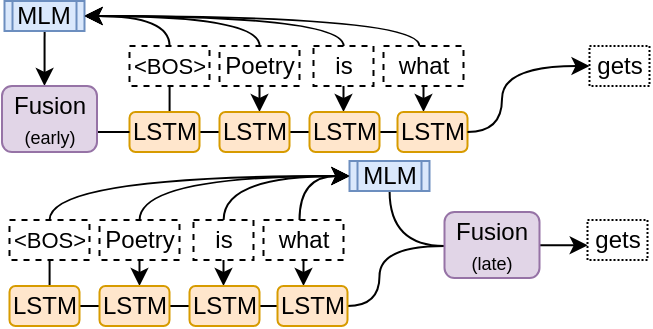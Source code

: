 <mxfile version="19.0.3" type="device"><diagram id="6K_8hrEfsngRbqh3AJzq" name="Page-1"><mxGraphModel dx="982" dy="431" grid="1" gridSize="10" guides="1" tooltips="1" connect="1" arrows="1" fold="1" page="1" pageScale="1" pageWidth="850" pageHeight="1100" math="0" shadow="0"><root><mxCell id="0"/><mxCell id="1" parent="0"/><mxCell id="-eDX5pH-ZknCTs2OCuOe-122" style="edgeStyle=orthogonalEdgeStyle;curved=1;rounded=0;orthogonalLoop=1;jettySize=auto;html=1;fontSize=11;endArrow=none;endFill=0;" parent="1" source="-eDX5pH-ZknCTs2OCuOe-144" target="-eDX5pH-ZknCTs2OCuOe-138" edge="1"><mxGeometry relative="1" as="geometry"/></mxCell><mxCell id="-eDX5pH-ZknCTs2OCuOe-123" style="edgeStyle=orthogonalEdgeStyle;rounded=0;orthogonalLoop=1;jettySize=auto;html=1;endArrow=classic;endFill=1;" parent="1" source="-eDX5pH-ZknCTs2OCuOe-125" target="-eDX5pH-ZknCTs2OCuOe-136" edge="1"><mxGeometry relative="1" as="geometry"><Array as="points"><mxPoint x="155.75" y="290"/><mxPoint x="155.75" y="290"/></Array></mxGeometry></mxCell><mxCell id="-eDX5pH-ZknCTs2OCuOe-124" style="edgeStyle=orthogonalEdgeStyle;curved=1;rounded=0;orthogonalLoop=1;jettySize=auto;html=1;entryX=0;entryY=0.5;entryDx=0;entryDy=0;endArrow=classic;endFill=1;" parent="1" source="-eDX5pH-ZknCTs2OCuOe-125" target="-eDX5pH-ZknCTs2OCuOe-134" edge="1"><mxGeometry relative="1" as="geometry"><Array as="points"><mxPoint x="158.75" y="235"/></Array></mxGeometry></mxCell><mxCell id="-eDX5pH-ZknCTs2OCuOe-125" value="Poetry" style="text;html=1;strokeColor=default;fillColor=none;align=center;verticalAlign=middle;whiteSpace=wrap;rounded=0;dashed=1;" parent="1" vertex="1"><mxGeometry x="138.75" y="257" width="40" height="20" as="geometry"/></mxCell><mxCell id="-eDX5pH-ZknCTs2OCuOe-126" style="edgeStyle=orthogonalEdgeStyle;rounded=0;orthogonalLoop=1;jettySize=auto;html=1;endArrow=classic;endFill=1;" parent="1" source="-eDX5pH-ZknCTs2OCuOe-128" target="-eDX5pH-ZknCTs2OCuOe-135" edge="1"><mxGeometry relative="1" as="geometry"><Array as="points"><mxPoint x="198.75" y="290"/><mxPoint x="198.75" y="290"/></Array></mxGeometry></mxCell><mxCell id="-eDX5pH-ZknCTs2OCuOe-127" style="edgeStyle=orthogonalEdgeStyle;curved=1;rounded=0;orthogonalLoop=1;jettySize=auto;html=1;entryX=0;entryY=0.5;entryDx=0;entryDy=0;endArrow=classic;endFill=1;" parent="1" source="-eDX5pH-ZknCTs2OCuOe-128" target="-eDX5pH-ZknCTs2OCuOe-134" edge="1"><mxGeometry relative="1" as="geometry"><Array as="points"><mxPoint x="200.75" y="235"/></Array></mxGeometry></mxCell><mxCell id="-eDX5pH-ZknCTs2OCuOe-128" value="is" style="text;html=1;strokeColor=default;fillColor=none;align=center;verticalAlign=middle;whiteSpace=wrap;rounded=0;dashed=1;" parent="1" vertex="1"><mxGeometry x="185.75" y="257" width="30" height="20" as="geometry"/></mxCell><mxCell id="-eDX5pH-ZknCTs2OCuOe-129" value="gets" style="text;html=1;strokeColor=default;fillColor=none;align=center;verticalAlign=middle;whiteSpace=wrap;rounded=0;dashed=1;dashPattern=1 1;" parent="1" vertex="1"><mxGeometry x="382.75" y="257" width="30" height="20" as="geometry"/></mxCell><mxCell id="-eDX5pH-ZknCTs2OCuOe-130" style="edgeStyle=orthogonalEdgeStyle;rounded=0;orthogonalLoop=1;jettySize=auto;html=1;endArrow=classic;endFill=1;" parent="1" source="-eDX5pH-ZknCTs2OCuOe-132" target="-eDX5pH-ZknCTs2OCuOe-138" edge="1"><mxGeometry relative="1" as="geometry"><Array as="points"><mxPoint x="238.75" y="290"/><mxPoint x="238.75" y="290"/></Array></mxGeometry></mxCell><mxCell id="-eDX5pH-ZknCTs2OCuOe-131" style="edgeStyle=orthogonalEdgeStyle;curved=1;rounded=0;orthogonalLoop=1;jettySize=auto;html=1;entryX=0;entryY=0.5;entryDx=0;entryDy=0;endArrow=classic;endFill=1;" parent="1" source="-eDX5pH-ZknCTs2OCuOe-132" target="-eDX5pH-ZknCTs2OCuOe-134" edge="1"><mxGeometry relative="1" as="geometry"><Array as="points"><mxPoint x="238.75" y="235"/></Array></mxGeometry></mxCell><mxCell id="-eDX5pH-ZknCTs2OCuOe-132" value="what" style="text;html=1;strokeColor=default;fillColor=none;align=center;verticalAlign=middle;whiteSpace=wrap;rounded=0;dashed=1;" parent="1" vertex="1"><mxGeometry x="220.75" y="257" width="40" height="20" as="geometry"/></mxCell><mxCell id="-eDX5pH-ZknCTs2OCuOe-133" style="edgeStyle=orthogonalEdgeStyle;curved=1;rounded=0;orthogonalLoop=1;jettySize=auto;html=1;endArrow=none;endFill=0;" parent="1" source="-eDX5pH-ZknCTs2OCuOe-134" target="-eDX5pH-ZknCTs2OCuOe-140" edge="1"><mxGeometry relative="1" as="geometry"><Array as="points"><mxPoint x="283.75" y="270"/></Array></mxGeometry></mxCell><mxCell id="-eDX5pH-ZknCTs2OCuOe-134" value="MLM" style="shape=process;whiteSpace=wrap;html=1;backgroundOutline=1;fillColor=#dae8fc;strokeColor=#6c8ebf;" parent="1" vertex="1"><mxGeometry x="263.75" y="227.5" width="40" height="15" as="geometry"/></mxCell><mxCell id="-eDX5pH-ZknCTs2OCuOe-135" value="LSTM" style="rounded=1;whiteSpace=wrap;html=1;fillColor=#ffe6cc;strokeColor=#d79b00;" parent="1" vertex="1"><mxGeometry x="183.75" y="290" width="35" height="20" as="geometry"/></mxCell><mxCell id="-eDX5pH-ZknCTs2OCuOe-136" value="LSTM" style="rounded=1;whiteSpace=wrap;html=1;fillColor=#ffe6cc;strokeColor=#d79b00;" parent="1" vertex="1"><mxGeometry x="138.75" y="290" width="35" height="20" as="geometry"/></mxCell><mxCell id="-eDX5pH-ZknCTs2OCuOe-137" style="edgeStyle=orthogonalEdgeStyle;rounded=0;orthogonalLoop=1;jettySize=auto;html=1;endArrow=none;endFill=0;curved=1;" parent="1" source="-eDX5pH-ZknCTs2OCuOe-138" target="-eDX5pH-ZknCTs2OCuOe-140" edge="1"><mxGeometry relative="1" as="geometry"><Array as="points"><mxPoint x="278.75" y="300"/><mxPoint x="278.75" y="270"/></Array></mxGeometry></mxCell><mxCell id="-eDX5pH-ZknCTs2OCuOe-138" value="LSTM" style="rounded=1;whiteSpace=wrap;html=1;fillColor=#ffe6cc;strokeColor=#d79b00;" parent="1" vertex="1"><mxGeometry x="227.75" y="290" width="35" height="20" as="geometry"/></mxCell><mxCell id="-eDX5pH-ZknCTs2OCuOe-168" style="edgeStyle=orthogonalEdgeStyle;curved=1;rounded=0;orthogonalLoop=1;jettySize=auto;html=1;fontSize=9;endArrow=classic;endFill=1;entryX=0.003;entryY=0.631;entryDx=0;entryDy=0;entryPerimeter=0;" parent="1" source="-eDX5pH-ZknCTs2OCuOe-140" target="-eDX5pH-ZknCTs2OCuOe-129" edge="1"><mxGeometry relative="1" as="geometry"><mxPoint x="379" y="270" as="targetPoint"/><Array as="points"><mxPoint x="379" y="270"/></Array></mxGeometry></mxCell><mxCell id="-eDX5pH-ZknCTs2OCuOe-140" value="Fusion&lt;br&gt;&lt;font style=&quot;font-size: 9px;&quot;&gt;(late)&lt;/font&gt;" style="rounded=1;whiteSpace=wrap;html=1;fillColor=#e1d5e7;strokeColor=#9673a6;" parent="1" vertex="1"><mxGeometry x="311.25" y="253" width="47.5" height="33" as="geometry"/></mxCell><mxCell id="-eDX5pH-ZknCTs2OCuOe-141" style="edgeStyle=orthogonalEdgeStyle;curved=1;rounded=0;orthogonalLoop=1;jettySize=auto;html=1;entryX=0.571;entryY=0;entryDx=0;entryDy=0;entryPerimeter=0;fontSize=11;endArrow=classic;endFill=1;" parent="1" source="-eDX5pH-ZknCTs2OCuOe-143" target="-eDX5pH-ZknCTs2OCuOe-144" edge="1"><mxGeometry relative="1" as="geometry"/></mxCell><mxCell id="-eDX5pH-ZknCTs2OCuOe-142" style="edgeStyle=orthogonalEdgeStyle;curved=1;rounded=0;orthogonalLoop=1;jettySize=auto;html=1;entryX=0;entryY=0.5;entryDx=0;entryDy=0;fontSize=11;endArrow=classic;endFill=1;" parent="1" source="-eDX5pH-ZknCTs2OCuOe-143" target="-eDX5pH-ZknCTs2OCuOe-134" edge="1"><mxGeometry relative="1" as="geometry"><Array as="points"><mxPoint x="113.75" y="235"/></Array></mxGeometry></mxCell><mxCell id="-eDX5pH-ZknCTs2OCuOe-143" value="&lt;font style=&quot;font-size: 11px;&quot;&gt;&amp;lt;BOS&amp;gt;&lt;/font&gt;" style="text;html=1;strokeColor=default;fillColor=none;align=center;verticalAlign=middle;whiteSpace=wrap;rounded=0;dashed=1;" parent="1" vertex="1"><mxGeometry x="93.75" y="257" width="40" height="20" as="geometry"/></mxCell><mxCell id="-eDX5pH-ZknCTs2OCuOe-144" value="LSTM" style="rounded=1;whiteSpace=wrap;html=1;fillColor=#ffe6cc;strokeColor=#d79b00;" parent="1" vertex="1"><mxGeometry x="93.75" y="290" width="35" height="20" as="geometry"/></mxCell><mxCell id="-eDX5pH-ZknCTs2OCuOe-169" style="edgeStyle=orthogonalEdgeStyle;curved=1;rounded=0;orthogonalLoop=1;jettySize=auto;html=1;fontSize=11;endArrow=none;endFill=0;" parent="1" source="-eDX5pH-ZknCTs2OCuOe-189" target="-eDX5pH-ZknCTs2OCuOe-184" edge="1"><mxGeometry relative="1" as="geometry"/></mxCell><mxCell id="-eDX5pH-ZknCTs2OCuOe-170" style="edgeStyle=orthogonalEdgeStyle;rounded=0;orthogonalLoop=1;jettySize=auto;html=1;endArrow=classic;endFill=1;" parent="1" source="-eDX5pH-ZknCTs2OCuOe-172" target="-eDX5pH-ZknCTs2OCuOe-183" edge="1"><mxGeometry relative="1" as="geometry"><Array as="points"><mxPoint x="215.75" y="203"/><mxPoint x="215.75" y="203"/></Array></mxGeometry></mxCell><mxCell id="-eDX5pH-ZknCTs2OCuOe-171" style="edgeStyle=orthogonalEdgeStyle;curved=1;rounded=0;orthogonalLoop=1;jettySize=auto;html=1;entryX=1;entryY=0.5;entryDx=0;entryDy=0;endArrow=classic;endFill=1;" parent="1" source="-eDX5pH-ZknCTs2OCuOe-172" target="-eDX5pH-ZknCTs2OCuOe-181" edge="1"><mxGeometry relative="1" as="geometry"><Array as="points"><mxPoint x="218.75" y="155"/></Array></mxGeometry></mxCell><mxCell id="-eDX5pH-ZknCTs2OCuOe-172" value="Poetry" style="text;html=1;strokeColor=default;fillColor=none;align=center;verticalAlign=middle;whiteSpace=wrap;rounded=0;dashed=1;" parent="1" vertex="1"><mxGeometry x="198.75" y="170" width="40" height="20" as="geometry"/></mxCell><mxCell id="-eDX5pH-ZknCTs2OCuOe-173" style="edgeStyle=orthogonalEdgeStyle;rounded=0;orthogonalLoop=1;jettySize=auto;html=1;endArrow=classic;endFill=1;" parent="1" source="-eDX5pH-ZknCTs2OCuOe-175" target="-eDX5pH-ZknCTs2OCuOe-182" edge="1"><mxGeometry relative="1" as="geometry"><Array as="points"><mxPoint x="258.75" y="203"/><mxPoint x="258.75" y="203"/></Array></mxGeometry></mxCell><mxCell id="-eDX5pH-ZknCTs2OCuOe-174" style="edgeStyle=orthogonalEdgeStyle;curved=1;rounded=0;orthogonalLoop=1;jettySize=auto;html=1;entryX=1;entryY=0.5;entryDx=0;entryDy=0;endArrow=classic;endFill=1;" parent="1" source="-eDX5pH-ZknCTs2OCuOe-175" target="-eDX5pH-ZknCTs2OCuOe-181" edge="1"><mxGeometry relative="1" as="geometry"><Array as="points"><mxPoint x="260.75" y="155"/></Array></mxGeometry></mxCell><mxCell id="-eDX5pH-ZknCTs2OCuOe-175" value="is" style="text;html=1;strokeColor=default;fillColor=none;align=center;verticalAlign=middle;whiteSpace=wrap;rounded=0;dashed=1;" parent="1" vertex="1"><mxGeometry x="245.75" y="170" width="30" height="20" as="geometry"/></mxCell><mxCell id="-eDX5pH-ZknCTs2OCuOe-176" value="gets" style="text;html=1;strokeColor=default;fillColor=none;align=center;verticalAlign=middle;whiteSpace=wrap;rounded=0;dashed=1;dashPattern=1 1;" parent="1" vertex="1"><mxGeometry x="383.75" y="170" width="30" height="20" as="geometry"/></mxCell><mxCell id="-eDX5pH-ZknCTs2OCuOe-177" style="edgeStyle=orthogonalEdgeStyle;rounded=0;orthogonalLoop=1;jettySize=auto;html=1;endArrow=classic;endFill=1;" parent="1" source="-eDX5pH-ZknCTs2OCuOe-179" target="-eDX5pH-ZknCTs2OCuOe-184" edge="1"><mxGeometry relative="1" as="geometry"><Array as="points"><mxPoint x="298.75" y="203"/><mxPoint x="298.75" y="203"/></Array></mxGeometry></mxCell><mxCell id="-eDX5pH-ZknCTs2OCuOe-178" style="edgeStyle=orthogonalEdgeStyle;curved=1;rounded=0;orthogonalLoop=1;jettySize=auto;html=1;entryX=1;entryY=0.5;entryDx=0;entryDy=0;endArrow=classic;endFill=1;" parent="1" source="-eDX5pH-ZknCTs2OCuOe-179" target="-eDX5pH-ZknCTs2OCuOe-181" edge="1"><mxGeometry relative="1" as="geometry"><Array as="points"><mxPoint x="298.75" y="155"/></Array></mxGeometry></mxCell><mxCell id="-eDX5pH-ZknCTs2OCuOe-179" value="what" style="text;html=1;strokeColor=default;fillColor=none;align=center;verticalAlign=middle;whiteSpace=wrap;rounded=0;dashed=1;" parent="1" vertex="1"><mxGeometry x="280.75" y="170" width="40" height="20" as="geometry"/></mxCell><mxCell id="-eDX5pH-ZknCTs2OCuOe-180" style="edgeStyle=orthogonalEdgeStyle;curved=1;rounded=0;orthogonalLoop=1;jettySize=auto;html=1;entryX=0.447;entryY=0;entryDx=0;entryDy=0;entryPerimeter=0;fontSize=10;endArrow=classic;endFill=1;" parent="1" source="-eDX5pH-ZknCTs2OCuOe-181" target="-eDX5pH-ZknCTs2OCuOe-191" edge="1"><mxGeometry relative="1" as="geometry"/></mxCell><mxCell id="-eDX5pH-ZknCTs2OCuOe-181" value="MLM" style="shape=process;whiteSpace=wrap;html=1;backgroundOutline=1;fillColor=#dae8fc;strokeColor=#6c8ebf;" parent="1" vertex="1"><mxGeometry x="91.25" y="147.5" width="40" height="15" as="geometry"/></mxCell><mxCell id="-eDX5pH-ZknCTs2OCuOe-182" value="LSTM" style="rounded=1;whiteSpace=wrap;html=1;fillColor=#ffe6cc;strokeColor=#d79b00;" parent="1" vertex="1"><mxGeometry x="243.75" y="203" width="35" height="20" as="geometry"/></mxCell><mxCell id="-eDX5pH-ZknCTs2OCuOe-183" value="LSTM" style="rounded=1;whiteSpace=wrap;html=1;fillColor=#ffe6cc;strokeColor=#d79b00;" parent="1" vertex="1"><mxGeometry x="198.75" y="203" width="35" height="20" as="geometry"/></mxCell><mxCell id="-eDX5pH-ZknCTs2OCuOe-184" value="LSTM" style="rounded=1;whiteSpace=wrap;html=1;fillColor=#ffe6cc;strokeColor=#d79b00;" parent="1" vertex="1"><mxGeometry x="287.75" y="203" width="35" height="20" as="geometry"/></mxCell><mxCell id="-eDX5pH-ZknCTs2OCuOe-185" style="edgeStyle=orthogonalEdgeStyle;curved=1;rounded=0;orthogonalLoop=1;jettySize=auto;html=1;endArrow=classic;endFill=1;exitX=1;exitY=0.5;exitDx=0;exitDy=0;" parent="1" source="-eDX5pH-ZknCTs2OCuOe-184" target="-eDX5pH-ZknCTs2OCuOe-176" edge="1"><mxGeometry relative="1" as="geometry"><mxPoint x="418.75" y="180" as="sourcePoint"/><Array as="points"><mxPoint x="340" y="213"/><mxPoint x="340" y="180"/></Array></mxGeometry></mxCell><mxCell id="-eDX5pH-ZknCTs2OCuOe-186" style="edgeStyle=orthogonalEdgeStyle;curved=1;rounded=0;orthogonalLoop=1;jettySize=auto;html=1;entryX=0.571;entryY=0;entryDx=0;entryDy=0;entryPerimeter=0;fontSize=11;endArrow=classic;endFill=1;" parent="1" source="-eDX5pH-ZknCTs2OCuOe-188" target="-eDX5pH-ZknCTs2OCuOe-189" edge="1"><mxGeometry relative="1" as="geometry"/></mxCell><mxCell id="-eDX5pH-ZknCTs2OCuOe-187" style="edgeStyle=orthogonalEdgeStyle;curved=1;rounded=0;orthogonalLoop=1;jettySize=auto;html=1;entryX=1;entryY=0.5;entryDx=0;entryDy=0;fontSize=11;endArrow=classic;endFill=1;" parent="1" source="-eDX5pH-ZknCTs2OCuOe-188" target="-eDX5pH-ZknCTs2OCuOe-181" edge="1"><mxGeometry relative="1" as="geometry"><Array as="points"><mxPoint x="173.75" y="155"/></Array></mxGeometry></mxCell><mxCell id="-eDX5pH-ZknCTs2OCuOe-188" value="&lt;font style=&quot;font-size: 11px;&quot;&gt;&amp;lt;BOS&amp;gt;&lt;/font&gt;" style="text;html=1;strokeColor=default;fillColor=none;align=center;verticalAlign=middle;whiteSpace=wrap;rounded=0;dashed=1;" parent="1" vertex="1"><mxGeometry x="153.75" y="170" width="40" height="20" as="geometry"/></mxCell><mxCell id="-eDX5pH-ZknCTs2OCuOe-189" value="LSTM" style="rounded=1;whiteSpace=wrap;html=1;fillColor=#ffe6cc;strokeColor=#d79b00;" parent="1" vertex="1"><mxGeometry x="153.75" y="203" width="35" height="20" as="geometry"/></mxCell><mxCell id="-eDX5pH-ZknCTs2OCuOe-190" style="edgeStyle=orthogonalEdgeStyle;curved=1;rounded=0;orthogonalLoop=1;jettySize=auto;html=1;entryX=0;entryY=0.5;entryDx=0;entryDy=0;fontSize=10;endArrow=none;endFill=0;" parent="1" source="-eDX5pH-ZknCTs2OCuOe-191" target="-eDX5pH-ZknCTs2OCuOe-189" edge="1"><mxGeometry relative="1" as="geometry"><Array as="points"><mxPoint x="117.75" y="213"/></Array></mxGeometry></mxCell><mxCell id="-eDX5pH-ZknCTs2OCuOe-191" value="Fusion&lt;br&gt;&lt;font style=&quot;font-size: 9px;&quot;&gt;(early)&lt;/font&gt;" style="rounded=1;whiteSpace=wrap;html=1;fillColor=#e1d5e7;strokeColor=#9673a6;" parent="1" vertex="1"><mxGeometry x="90" y="190" width="47.5" height="33" as="geometry"/></mxCell></root></mxGraphModel></diagram></mxfile>